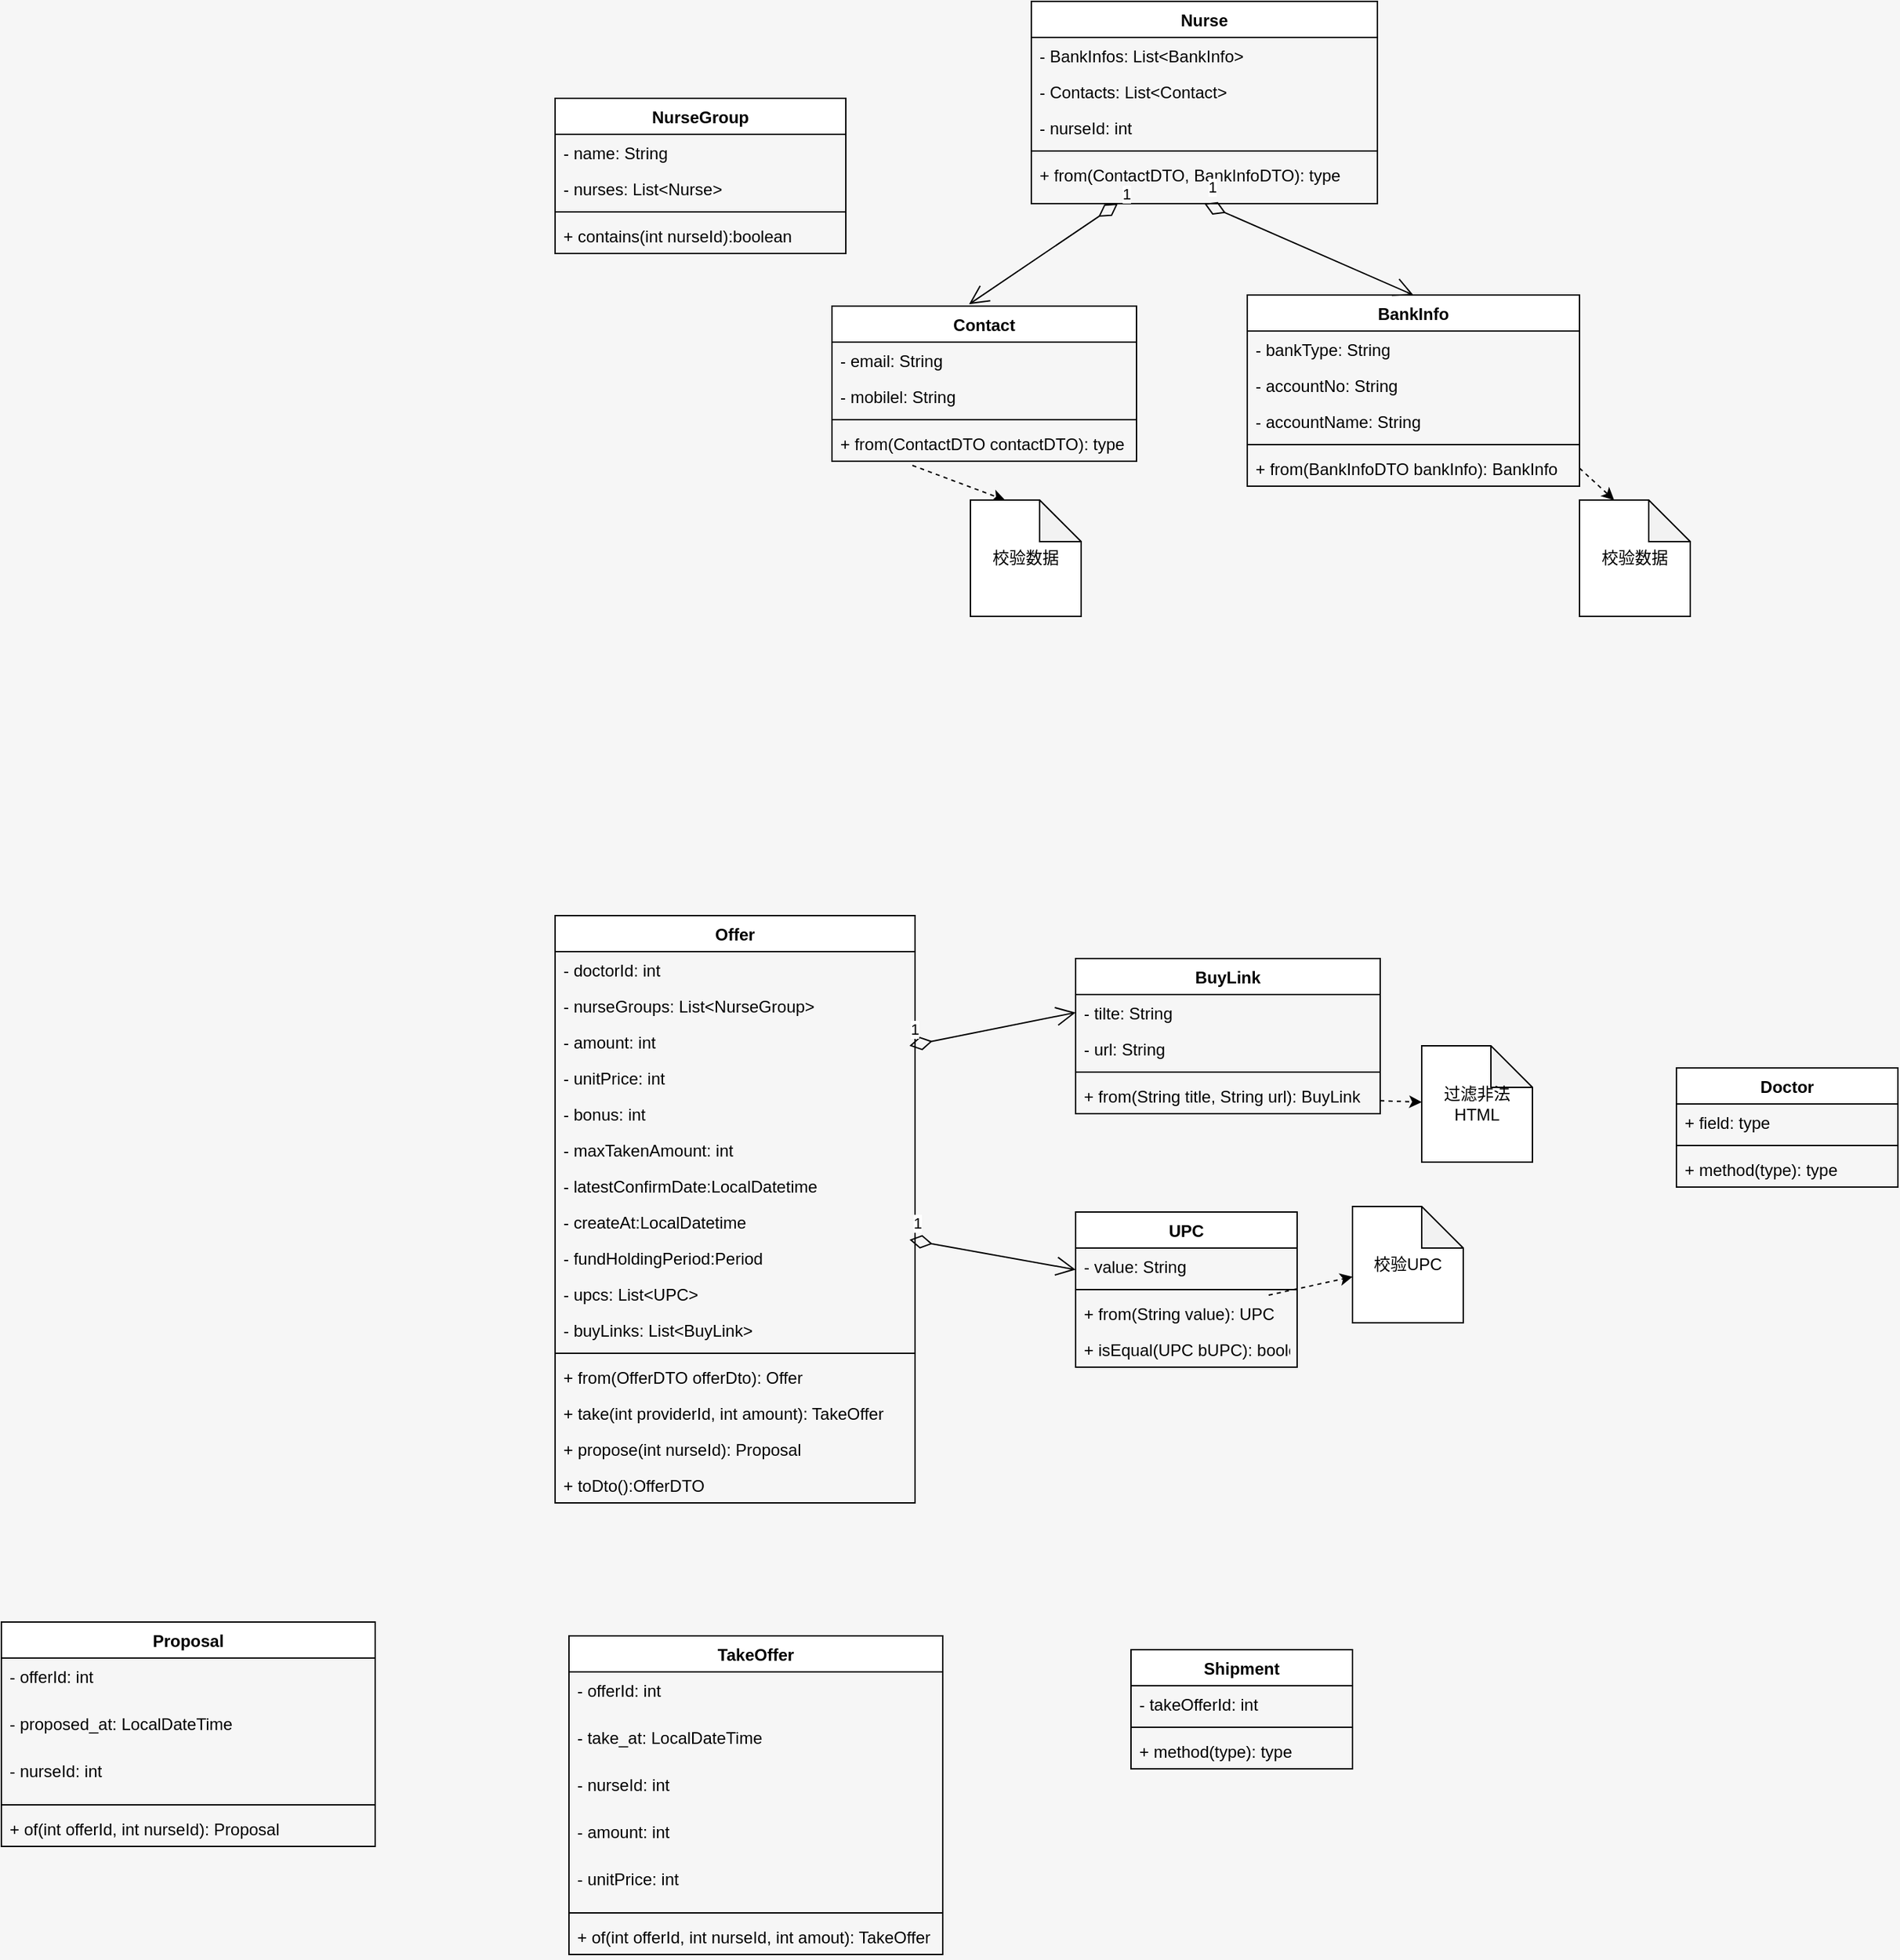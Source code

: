 <mxfile version="17.4.0" type="github">
  <diagram id="Cojw7_Yz68KiZyoo5ue1" name="Page-1">
    <mxGraphModel dx="1865" dy="1692" grid="1" gridSize="10" guides="1" tooltips="1" connect="1" arrows="1" fold="1" page="1" pageScale="1" pageWidth="827" pageHeight="1169" background="#f6f6f6" math="0" shadow="0">
      <root>
        <mxCell id="0" />
        <mxCell id="1" parent="0" />
        <mxCell id="XdXcWir25vY_QgZHu3hT-5" value="Offer" style="swimlane;fontStyle=1;align=center;verticalAlign=top;childLayout=stackLayout;horizontal=1;startSize=26;horizontalStack=0;resizeParent=1;resizeParentMax=0;resizeLast=0;collapsible=1;marginBottom=0;" parent="1" vertex="1">
          <mxGeometry x="290" y="240" width="260" height="424" as="geometry" />
        </mxCell>
        <mxCell id="ikrwxiIN1NQovr5HiK0k-30" value="- doctorId: int" style="text;strokeColor=none;fillColor=none;align=left;verticalAlign=top;spacingLeft=4;spacingRight=4;overflow=hidden;rotatable=0;points=[[0,0.5],[1,0.5]];portConstraint=eastwest;" parent="XdXcWir25vY_QgZHu3hT-5" vertex="1">
          <mxGeometry y="26" width="260" height="26" as="geometry" />
        </mxCell>
        <mxCell id="XdXcWir25vY_QgZHu3hT-28" value="- nurseGroups: List&lt;NurseGroup&gt;" style="text;strokeColor=none;fillColor=none;align=left;verticalAlign=top;spacingLeft=4;spacingRight=4;overflow=hidden;rotatable=0;points=[[0,0.5],[1,0.5]];portConstraint=eastwest;" parent="XdXcWir25vY_QgZHu3hT-5" vertex="1">
          <mxGeometry y="52" width="260" height="26" as="geometry" />
        </mxCell>
        <mxCell id="ikrwxiIN1NQovr5HiK0k-11" value="- amount: int" style="text;strokeColor=none;fillColor=none;align=left;verticalAlign=top;spacingLeft=4;spacingRight=4;overflow=hidden;rotatable=0;points=[[0,0.5],[1,0.5]];portConstraint=eastwest;" parent="XdXcWir25vY_QgZHu3hT-5" vertex="1">
          <mxGeometry y="78" width="260" height="26" as="geometry" />
        </mxCell>
        <mxCell id="CIkfiJMoAI_hj2nqZ_pq-4" value="1" style="endArrow=open;html=1;endSize=12;startArrow=diamondThin;startSize=14;startFill=0;align=left;verticalAlign=bottom;rounded=0;entryX=0;entryY=0.5;entryDx=0;entryDy=0;" edge="1" parent="XdXcWir25vY_QgZHu3hT-5" target="ikrwxiIN1NQovr5HiK0k-33">
          <mxGeometry x="-1" y="3" relative="1" as="geometry">
            <mxPoint x="256" y="94" as="sourcePoint" />
            <mxPoint x="416" y="94" as="targetPoint" />
          </mxGeometry>
        </mxCell>
        <mxCell id="CIkfiJMoAI_hj2nqZ_pq-9" value="- unitPrice: int" style="text;strokeColor=none;fillColor=none;align=left;verticalAlign=top;spacingLeft=4;spacingRight=4;overflow=hidden;rotatable=0;points=[[0,0.5],[1,0.5]];portConstraint=eastwest;" vertex="1" parent="XdXcWir25vY_QgZHu3hT-5">
          <mxGeometry y="104" width="260" height="26" as="geometry" />
        </mxCell>
        <mxCell id="CIkfiJMoAI_hj2nqZ_pq-10" value="- bonus: int" style="text;strokeColor=none;fillColor=none;align=left;verticalAlign=top;spacingLeft=4;spacingRight=4;overflow=hidden;rotatable=0;points=[[0,0.5],[1,0.5]];portConstraint=eastwest;" vertex="1" parent="XdXcWir25vY_QgZHu3hT-5">
          <mxGeometry y="130" width="260" height="26" as="geometry" />
        </mxCell>
        <mxCell id="XdXcWir25vY_QgZHu3hT-6" value="- maxTakenAmount: int" style="text;strokeColor=none;fillColor=none;align=left;verticalAlign=top;spacingLeft=4;spacingRight=4;overflow=hidden;rotatable=0;points=[[0,0.5],[1,0.5]];portConstraint=eastwest;" parent="XdXcWir25vY_QgZHu3hT-5" vertex="1">
          <mxGeometry y="156" width="260" height="26" as="geometry" />
        </mxCell>
        <mxCell id="ikrwxiIN1NQovr5HiK0k-12" value="- latestConfirmDate:LocalDatetime" style="text;strokeColor=none;fillColor=none;align=left;verticalAlign=top;spacingLeft=4;spacingRight=4;overflow=hidden;rotatable=0;points=[[0,0.5],[1,0.5]];portConstraint=eastwest;" parent="XdXcWir25vY_QgZHu3hT-5" vertex="1">
          <mxGeometry y="182" width="260" height="26" as="geometry" />
        </mxCell>
        <mxCell id="ikrwxiIN1NQovr5HiK0k-14" value="- createAt:LocalDatetime" style="text;strokeColor=none;fillColor=none;align=left;verticalAlign=top;spacingLeft=4;spacingRight=4;overflow=hidden;rotatable=0;points=[[0,0.5],[1,0.5]];portConstraint=eastwest;" parent="XdXcWir25vY_QgZHu3hT-5" vertex="1">
          <mxGeometry y="208" width="260" height="26" as="geometry" />
        </mxCell>
        <mxCell id="ikrwxiIN1NQovr5HiK0k-29" value="- fundHoldingPeriod:Period" style="text;strokeColor=none;fillColor=none;align=left;verticalAlign=top;spacingLeft=4;spacingRight=4;overflow=hidden;rotatable=0;points=[[0,0.5],[1,0.5]];portConstraint=eastwest;" parent="XdXcWir25vY_QgZHu3hT-5" vertex="1">
          <mxGeometry y="234" width="260" height="26" as="geometry" />
        </mxCell>
        <mxCell id="ikrwxiIN1NQovr5HiK0k-15" value="- upcs: List&lt;UPC&gt;" style="text;strokeColor=none;fillColor=none;align=left;verticalAlign=top;spacingLeft=4;spacingRight=4;overflow=hidden;rotatable=0;points=[[0,0.5],[1,0.5]];portConstraint=eastwest;" parent="XdXcWir25vY_QgZHu3hT-5" vertex="1">
          <mxGeometry y="260" width="260" height="26" as="geometry" />
        </mxCell>
        <mxCell id="CIkfiJMoAI_hj2nqZ_pq-1" value="- buyLinks: List&lt;BuyLink&gt;" style="text;strokeColor=none;fillColor=none;align=left;verticalAlign=top;spacingLeft=4;spacingRight=4;overflow=hidden;rotatable=0;points=[[0,0.5],[1,0.5]];portConstraint=eastwest;" vertex="1" parent="XdXcWir25vY_QgZHu3hT-5">
          <mxGeometry y="286" width="260" height="26" as="geometry" />
        </mxCell>
        <mxCell id="XdXcWir25vY_QgZHu3hT-7" value="" style="line;strokeWidth=1;fillColor=none;align=left;verticalAlign=middle;spacingTop=-1;spacingLeft=3;spacingRight=3;rotatable=0;labelPosition=right;points=[];portConstraint=eastwest;" parent="XdXcWir25vY_QgZHu3hT-5" vertex="1">
          <mxGeometry y="312" width="260" height="8" as="geometry" />
        </mxCell>
        <mxCell id="CIkfiJMoAI_hj2nqZ_pq-6" value="+ from(OfferDTO offerDto): Offer" style="text;strokeColor=none;fillColor=none;align=left;verticalAlign=top;spacingLeft=4;spacingRight=4;overflow=hidden;rotatable=0;points=[[0,0.5],[1,0.5]];portConstraint=eastwest;" vertex="1" parent="XdXcWir25vY_QgZHu3hT-5">
          <mxGeometry y="320" width="260" height="26" as="geometry" />
        </mxCell>
        <mxCell id="XdXcWir25vY_QgZHu3hT-8" value="+ take(int providerId, int amount): TakeOffer" style="text;strokeColor=none;fillColor=none;align=left;verticalAlign=top;spacingLeft=4;spacingRight=4;overflow=hidden;rotatable=0;points=[[0,0.5],[1,0.5]];portConstraint=eastwest;" parent="XdXcWir25vY_QgZHu3hT-5" vertex="1">
          <mxGeometry y="346" width="260" height="26" as="geometry" />
        </mxCell>
        <mxCell id="ikrwxiIN1NQovr5HiK0k-13" value="+ propose(int nurseId): Proposal" style="text;strokeColor=none;fillColor=none;align=left;verticalAlign=top;spacingLeft=4;spacingRight=4;overflow=hidden;rotatable=0;points=[[0,0.5],[1,0.5]];portConstraint=eastwest;" parent="XdXcWir25vY_QgZHu3hT-5" vertex="1">
          <mxGeometry y="372" width="260" height="26" as="geometry" />
        </mxCell>
        <mxCell id="CIkfiJMoAI_hj2nqZ_pq-7" value="+ toDto():OfferDTO" style="text;strokeColor=none;fillColor=none;align=left;verticalAlign=top;spacingLeft=4;spacingRight=4;overflow=hidden;rotatable=0;points=[[0,0.5],[1,0.5]];portConstraint=eastwest;" vertex="1" parent="XdXcWir25vY_QgZHu3hT-5">
          <mxGeometry y="398" width="260" height="26" as="geometry" />
        </mxCell>
        <mxCell id="XdXcWir25vY_QgZHu3hT-9" value="Nurse" style="swimlane;fontStyle=1;align=center;verticalAlign=top;childLayout=stackLayout;horizontal=1;startSize=26;horizontalStack=0;resizeParent=1;resizeParentMax=0;resizeLast=0;collapsible=1;marginBottom=0;" parent="1" vertex="1">
          <mxGeometry x="634" y="-420" width="250" height="146" as="geometry" />
        </mxCell>
        <mxCell id="XdXcWir25vY_QgZHu3hT-10" value="- BankInfos: List&lt;BankInfo&gt;" style="text;strokeColor=none;fillColor=none;align=left;verticalAlign=top;spacingLeft=4;spacingRight=4;overflow=hidden;rotatable=0;points=[[0,0.5],[1,0.5]];portConstraint=eastwest;" parent="XdXcWir25vY_QgZHu3hT-9" vertex="1">
          <mxGeometry y="26" width="250" height="26" as="geometry" />
        </mxCell>
        <mxCell id="ikrwxiIN1NQovr5HiK0k-44" value="- Contacts: List&lt;Contact&gt;" style="text;strokeColor=none;fillColor=none;align=left;verticalAlign=top;spacingLeft=4;spacingRight=4;overflow=hidden;rotatable=0;points=[[0,0.5],[1,0.5]];portConstraint=eastwest;" parent="XdXcWir25vY_QgZHu3hT-9" vertex="1">
          <mxGeometry y="52" width="250" height="26" as="geometry" />
        </mxCell>
        <mxCell id="ikrwxiIN1NQovr5HiK0k-49" value="- nurseId: int" style="text;strokeColor=none;fillColor=none;align=left;verticalAlign=top;spacingLeft=4;spacingRight=4;overflow=hidden;rotatable=0;points=[[0,0.5],[1,0.5]];portConstraint=eastwest;" parent="XdXcWir25vY_QgZHu3hT-9" vertex="1">
          <mxGeometry y="78" width="250" height="26" as="geometry" />
        </mxCell>
        <mxCell id="XdXcWir25vY_QgZHu3hT-11" value="" style="line;strokeWidth=1;fillColor=none;align=left;verticalAlign=middle;spacingTop=-1;spacingLeft=3;spacingRight=3;rotatable=0;labelPosition=right;points=[];portConstraint=eastwest;" parent="XdXcWir25vY_QgZHu3hT-9" vertex="1">
          <mxGeometry y="104" width="250" height="8" as="geometry" />
        </mxCell>
        <mxCell id="XdXcWir25vY_QgZHu3hT-12" value="+ from(ContactDTO, BankInfoDTO): type" style="text;strokeColor=none;fillColor=none;align=left;verticalAlign=top;spacingLeft=4;spacingRight=4;overflow=hidden;rotatable=0;points=[[0,0.5],[1,0.5]];portConstraint=eastwest;" parent="XdXcWir25vY_QgZHu3hT-9" vertex="1">
          <mxGeometry y="112" width="250" height="34" as="geometry" />
        </mxCell>
        <mxCell id="XdXcWir25vY_QgZHu3hT-13" value="Doctor" style="swimlane;fontStyle=1;align=center;verticalAlign=top;childLayout=stackLayout;horizontal=1;startSize=26;horizontalStack=0;resizeParent=1;resizeParentMax=0;resizeLast=0;collapsible=1;marginBottom=0;" parent="1" vertex="1">
          <mxGeometry x="1100" y="350" width="160" height="86" as="geometry" />
        </mxCell>
        <mxCell id="XdXcWir25vY_QgZHu3hT-14" value="+ field: type" style="text;strokeColor=none;fillColor=none;align=left;verticalAlign=top;spacingLeft=4;spacingRight=4;overflow=hidden;rotatable=0;points=[[0,0.5],[1,0.5]];portConstraint=eastwest;" parent="XdXcWir25vY_QgZHu3hT-13" vertex="1">
          <mxGeometry y="26" width="160" height="26" as="geometry" />
        </mxCell>
        <mxCell id="XdXcWir25vY_QgZHu3hT-15" value="" style="line;strokeWidth=1;fillColor=none;align=left;verticalAlign=middle;spacingTop=-1;spacingLeft=3;spacingRight=3;rotatable=0;labelPosition=right;points=[];portConstraint=eastwest;" parent="XdXcWir25vY_QgZHu3hT-13" vertex="1">
          <mxGeometry y="52" width="160" height="8" as="geometry" />
        </mxCell>
        <mxCell id="XdXcWir25vY_QgZHu3hT-16" value="+ method(type): type" style="text;strokeColor=none;fillColor=none;align=left;verticalAlign=top;spacingLeft=4;spacingRight=4;overflow=hidden;rotatable=0;points=[[0,0.5],[1,0.5]];portConstraint=eastwest;" parent="XdXcWir25vY_QgZHu3hT-13" vertex="1">
          <mxGeometry y="60" width="160" height="26" as="geometry" />
        </mxCell>
        <mxCell id="XdXcWir25vY_QgZHu3hT-20" value="TakeOffer" style="swimlane;fontStyle=1;align=center;verticalAlign=top;childLayout=stackLayout;horizontal=1;startSize=26;horizontalStack=0;resizeParent=1;resizeParentMax=0;resizeLast=0;collapsible=1;marginBottom=0;" parent="1" vertex="1">
          <mxGeometry x="300" y="760" width="270" height="230" as="geometry" />
        </mxCell>
        <mxCell id="XdXcWir25vY_QgZHu3hT-21" value="- offerId: int" style="text;strokeColor=none;fillColor=none;align=left;verticalAlign=top;spacingLeft=4;spacingRight=4;overflow=hidden;rotatable=0;points=[[0,0.5],[1,0.5]];portConstraint=eastwest;" parent="XdXcWir25vY_QgZHu3hT-20" vertex="1">
          <mxGeometry y="26" width="270" height="34" as="geometry" />
        </mxCell>
        <mxCell id="ikrwxiIN1NQovr5HiK0k-20" value="- take_at: LocalDateTime" style="text;strokeColor=none;fillColor=none;align=left;verticalAlign=top;spacingLeft=4;spacingRight=4;overflow=hidden;rotatable=0;points=[[0,0.5],[1,0.5]];portConstraint=eastwest;" parent="XdXcWir25vY_QgZHu3hT-20" vertex="1">
          <mxGeometry y="60" width="270" height="34" as="geometry" />
        </mxCell>
        <mxCell id="XdXcWir25vY_QgZHu3hT-29" value="- nurseId: int" style="text;strokeColor=none;fillColor=none;align=left;verticalAlign=top;spacingLeft=4;spacingRight=4;overflow=hidden;rotatable=0;points=[[0,0.5],[1,0.5]];portConstraint=eastwest;" parent="XdXcWir25vY_QgZHu3hT-20" vertex="1">
          <mxGeometry y="94" width="270" height="34" as="geometry" />
        </mxCell>
        <mxCell id="ikrwxiIN1NQovr5HiK0k-21" value="- amount: int" style="text;strokeColor=none;fillColor=none;align=left;verticalAlign=top;spacingLeft=4;spacingRight=4;overflow=hidden;rotatable=0;points=[[0,0.5],[1,0.5]];portConstraint=eastwest;" parent="XdXcWir25vY_QgZHu3hT-20" vertex="1">
          <mxGeometry y="128" width="270" height="34" as="geometry" />
        </mxCell>
        <mxCell id="CIkfiJMoAI_hj2nqZ_pq-27" value="- unitPrice: int" style="text;strokeColor=none;fillColor=none;align=left;verticalAlign=top;spacingLeft=4;spacingRight=4;overflow=hidden;rotatable=0;points=[[0,0.5],[1,0.5]];portConstraint=eastwest;" vertex="1" parent="XdXcWir25vY_QgZHu3hT-20">
          <mxGeometry y="162" width="270" height="34" as="geometry" />
        </mxCell>
        <mxCell id="XdXcWir25vY_QgZHu3hT-22" value="" style="line;strokeWidth=1;fillColor=none;align=left;verticalAlign=middle;spacingTop=-1;spacingLeft=3;spacingRight=3;rotatable=0;labelPosition=right;points=[];portConstraint=eastwest;" parent="XdXcWir25vY_QgZHu3hT-20" vertex="1">
          <mxGeometry y="196" width="270" height="8" as="geometry" />
        </mxCell>
        <mxCell id="XdXcWir25vY_QgZHu3hT-23" value="+ of(int offerId, int nurseId, int amout): TakeOffer" style="text;strokeColor=none;fillColor=none;align=left;verticalAlign=top;spacingLeft=4;spacingRight=4;overflow=hidden;rotatable=0;points=[[0,0.5],[1,0.5]];portConstraint=eastwest;" parent="XdXcWir25vY_QgZHu3hT-20" vertex="1">
          <mxGeometry y="204" width="270" height="26" as="geometry" />
        </mxCell>
        <mxCell id="XdXcWir25vY_QgZHu3hT-36" value="Contact" style="swimlane;fontStyle=1;align=center;verticalAlign=top;childLayout=stackLayout;horizontal=1;startSize=26;horizontalStack=0;resizeParent=1;resizeParentMax=0;resizeLast=0;collapsible=1;marginBottom=0;" parent="1" vertex="1">
          <mxGeometry x="490" y="-200" width="220" height="112" as="geometry" />
        </mxCell>
        <mxCell id="XdXcWir25vY_QgZHu3hT-37" value="- email: String" style="text;strokeColor=none;fillColor=none;align=left;verticalAlign=top;spacingLeft=4;spacingRight=4;overflow=hidden;rotatable=0;points=[[0,0.5],[1,0.5]];portConstraint=eastwest;" parent="XdXcWir25vY_QgZHu3hT-36" vertex="1">
          <mxGeometry y="26" width="220" height="26" as="geometry" />
        </mxCell>
        <mxCell id="ikrwxiIN1NQovr5HiK0k-43" value="- mobilel: String" style="text;strokeColor=none;fillColor=none;align=left;verticalAlign=top;spacingLeft=4;spacingRight=4;overflow=hidden;rotatable=0;points=[[0,0.5],[1,0.5]];portConstraint=eastwest;" parent="XdXcWir25vY_QgZHu3hT-36" vertex="1">
          <mxGeometry y="52" width="220" height="26" as="geometry" />
        </mxCell>
        <mxCell id="XdXcWir25vY_QgZHu3hT-38" value="" style="line;strokeWidth=1;fillColor=none;align=left;verticalAlign=middle;spacingTop=-1;spacingLeft=3;spacingRight=3;rotatable=0;labelPosition=right;points=[];portConstraint=eastwest;" parent="XdXcWir25vY_QgZHu3hT-36" vertex="1">
          <mxGeometry y="78" width="220" height="8" as="geometry" />
        </mxCell>
        <mxCell id="XdXcWir25vY_QgZHu3hT-39" value="+ from(ContactDTO contactDTO): type" style="text;strokeColor=none;fillColor=none;align=left;verticalAlign=top;spacingLeft=4;spacingRight=4;overflow=hidden;rotatable=0;points=[[0,0.5],[1,0.5]];portConstraint=eastwest;" parent="XdXcWir25vY_QgZHu3hT-36" vertex="1">
          <mxGeometry y="86" width="220" height="26" as="geometry" />
        </mxCell>
        <mxCell id="XdXcWir25vY_QgZHu3hT-40" value="BankInfo" style="swimlane;fontStyle=1;align=center;verticalAlign=top;childLayout=stackLayout;horizontal=1;startSize=26;horizontalStack=0;resizeParent=1;resizeParentMax=0;resizeLast=0;collapsible=1;marginBottom=0;" parent="1" vertex="1">
          <mxGeometry x="790" y="-208" width="240" height="138" as="geometry">
            <mxRectangle x="110" y="237" width="80" height="26" as="alternateBounds" />
          </mxGeometry>
        </mxCell>
        <mxCell id="XdXcWir25vY_QgZHu3hT-41" value="- bankType: String" style="text;strokeColor=none;fillColor=none;align=left;verticalAlign=top;spacingLeft=4;spacingRight=4;overflow=hidden;rotatable=0;points=[[0,0.5],[1,0.5]];portConstraint=eastwest;" parent="XdXcWir25vY_QgZHu3hT-40" vertex="1">
          <mxGeometry y="26" width="240" height="26" as="geometry" />
        </mxCell>
        <mxCell id="ikrwxiIN1NQovr5HiK0k-39" value="- accountNo: String" style="text;strokeColor=none;fillColor=none;align=left;verticalAlign=top;spacingLeft=4;spacingRight=4;overflow=hidden;rotatable=0;points=[[0,0.5],[1,0.5]];portConstraint=eastwest;" parent="XdXcWir25vY_QgZHu3hT-40" vertex="1">
          <mxGeometry y="52" width="240" height="26" as="geometry" />
        </mxCell>
        <mxCell id="ikrwxiIN1NQovr5HiK0k-40" value="- accountName: String" style="text;strokeColor=none;fillColor=none;align=left;verticalAlign=top;spacingLeft=4;spacingRight=4;overflow=hidden;rotatable=0;points=[[0,0.5],[1,0.5]];portConstraint=eastwest;" parent="XdXcWir25vY_QgZHu3hT-40" vertex="1">
          <mxGeometry y="78" width="240" height="26" as="geometry" />
        </mxCell>
        <mxCell id="XdXcWir25vY_QgZHu3hT-42" value="" style="line;strokeWidth=1;fillColor=none;align=left;verticalAlign=middle;spacingTop=-1;spacingLeft=3;spacingRight=3;rotatable=0;labelPosition=right;points=[];portConstraint=eastwest;" parent="XdXcWir25vY_QgZHu3hT-40" vertex="1">
          <mxGeometry y="104" width="240" height="8" as="geometry" />
        </mxCell>
        <mxCell id="XdXcWir25vY_QgZHu3hT-43" value="+ from(BankInfoDTO bankInfo): BankInfo" style="text;strokeColor=none;fillColor=none;align=left;verticalAlign=top;spacingLeft=4;spacingRight=4;overflow=hidden;rotatable=0;points=[[0,0.5],[1,0.5]];portConstraint=eastwest;" parent="XdXcWir25vY_QgZHu3hT-40" vertex="1">
          <mxGeometry y="112" width="240" height="26" as="geometry" />
        </mxCell>
        <mxCell id="ikrwxiIN1NQovr5HiK0k-1" value="NurseGroup" style="swimlane;fontStyle=1;align=center;verticalAlign=top;childLayout=stackLayout;horizontal=1;startSize=26;horizontalStack=0;resizeParent=1;resizeParentMax=0;resizeLast=0;collapsible=1;marginBottom=0;" parent="1" vertex="1">
          <mxGeometry x="290" y="-350" width="210" height="112" as="geometry" />
        </mxCell>
        <mxCell id="ikrwxiIN1NQovr5HiK0k-2" value="- name: String" style="text;strokeColor=none;fillColor=none;align=left;verticalAlign=top;spacingLeft=4;spacingRight=4;overflow=hidden;rotatable=0;points=[[0,0.5],[1,0.5]];portConstraint=eastwest;" parent="ikrwxiIN1NQovr5HiK0k-1" vertex="1">
          <mxGeometry y="26" width="210" height="26" as="geometry" />
        </mxCell>
        <mxCell id="CIkfiJMoAI_hj2nqZ_pq-8" value="- nurses: List&lt;Nurse&gt;" style="text;strokeColor=none;fillColor=none;align=left;verticalAlign=top;spacingLeft=4;spacingRight=4;overflow=hidden;rotatable=0;points=[[0,0.5],[1,0.5]];portConstraint=eastwest;" vertex="1" parent="ikrwxiIN1NQovr5HiK0k-1">
          <mxGeometry y="52" width="210" height="26" as="geometry" />
        </mxCell>
        <mxCell id="ikrwxiIN1NQovr5HiK0k-3" value="" style="line;strokeWidth=1;fillColor=none;align=left;verticalAlign=middle;spacingTop=-1;spacingLeft=3;spacingRight=3;rotatable=0;labelPosition=right;points=[];portConstraint=eastwest;" parent="ikrwxiIN1NQovr5HiK0k-1" vertex="1">
          <mxGeometry y="78" width="210" height="8" as="geometry" />
        </mxCell>
        <mxCell id="ikrwxiIN1NQovr5HiK0k-4" value="+ contains(int nurseId):boolean" style="text;strokeColor=none;fillColor=none;align=left;verticalAlign=top;spacingLeft=4;spacingRight=4;overflow=hidden;rotatable=0;points=[[0,0.5],[1,0.5]];portConstraint=eastwest;" parent="ikrwxiIN1NQovr5HiK0k-1" vertex="1">
          <mxGeometry y="86" width="210" height="26" as="geometry" />
        </mxCell>
        <mxCell id="ikrwxiIN1NQovr5HiK0k-8" value="1" style="endArrow=open;html=1;endSize=12;startArrow=diamondThin;startSize=14;startFill=0;align=left;verticalAlign=bottom;rounded=0;entryX=0.45;entryY=-0.012;entryDx=0;entryDy=0;entryPerimeter=0;exitX=0.25;exitY=1;exitDx=0;exitDy=0;" parent="1" source="XdXcWir25vY_QgZHu3hT-9" target="XdXcWir25vY_QgZHu3hT-36" edge="1">
          <mxGeometry x="-1" y="3" relative="1" as="geometry">
            <mxPoint x="260" y="200" as="sourcePoint" />
            <mxPoint x="390" y="210" as="targetPoint" />
          </mxGeometry>
        </mxCell>
        <mxCell id="ikrwxiIN1NQovr5HiK0k-10" value="1" style="endArrow=open;html=1;endSize=12;startArrow=diamondThin;startSize=14;startFill=0;align=left;verticalAlign=bottom;rounded=0;entryX=0.5;entryY=0;entryDx=0;entryDy=0;exitX=0.5;exitY=1;exitDx=0;exitDy=0;" parent="1" source="XdXcWir25vY_QgZHu3hT-9" target="XdXcWir25vY_QgZHu3hT-40" edge="1">
          <mxGeometry x="-1" y="3" relative="1" as="geometry">
            <mxPoint x="340" y="170" as="sourcePoint" />
            <mxPoint x="172" y="278.968" as="targetPoint" />
          </mxGeometry>
        </mxCell>
        <mxCell id="ikrwxiIN1NQovr5HiK0k-16" value="Shipment" style="swimlane;fontStyle=1;align=center;verticalAlign=top;childLayout=stackLayout;horizontal=1;startSize=26;horizontalStack=0;resizeParent=1;resizeParentMax=0;resizeLast=0;collapsible=1;marginBottom=0;" parent="1" vertex="1">
          <mxGeometry x="706" y="770" width="160" height="86" as="geometry" />
        </mxCell>
        <mxCell id="ikrwxiIN1NQovr5HiK0k-17" value="- takeOfferId: int" style="text;strokeColor=none;fillColor=none;align=left;verticalAlign=top;spacingLeft=4;spacingRight=4;overflow=hidden;rotatable=0;points=[[0,0.5],[1,0.5]];portConstraint=eastwest;" parent="ikrwxiIN1NQovr5HiK0k-16" vertex="1">
          <mxGeometry y="26" width="160" height="26" as="geometry" />
        </mxCell>
        <mxCell id="ikrwxiIN1NQovr5HiK0k-18" value="" style="line;strokeWidth=1;fillColor=none;align=left;verticalAlign=middle;spacingTop=-1;spacingLeft=3;spacingRight=3;rotatable=0;labelPosition=right;points=[];portConstraint=eastwest;" parent="ikrwxiIN1NQovr5HiK0k-16" vertex="1">
          <mxGeometry y="52" width="160" height="8" as="geometry" />
        </mxCell>
        <mxCell id="ikrwxiIN1NQovr5HiK0k-19" value="+ method(type): type" style="text;strokeColor=none;fillColor=none;align=left;verticalAlign=top;spacingLeft=4;spacingRight=4;overflow=hidden;rotatable=0;points=[[0,0.5],[1,0.5]];portConstraint=eastwest;" parent="ikrwxiIN1NQovr5HiK0k-16" vertex="1">
          <mxGeometry y="60" width="160" height="26" as="geometry" />
        </mxCell>
        <mxCell id="ikrwxiIN1NQovr5HiK0k-22" value="UPC" style="swimlane;fontStyle=1;align=center;verticalAlign=top;childLayout=stackLayout;horizontal=1;startSize=26;horizontalStack=0;resizeParent=1;resizeParentMax=0;resizeLast=0;collapsible=1;marginBottom=0;" parent="1" vertex="1">
          <mxGeometry x="666" y="454" width="160" height="112" as="geometry" />
        </mxCell>
        <mxCell id="ikrwxiIN1NQovr5HiK0k-23" value="- value: String" style="text;strokeColor=none;fillColor=none;align=left;verticalAlign=top;spacingLeft=4;spacingRight=4;overflow=hidden;rotatable=0;points=[[0,0.5],[1,0.5]];portConstraint=eastwest;" parent="ikrwxiIN1NQovr5HiK0k-22" vertex="1">
          <mxGeometry y="26" width="160" height="26" as="geometry" />
        </mxCell>
        <mxCell id="ikrwxiIN1NQovr5HiK0k-24" value="" style="line;strokeWidth=1;fillColor=none;align=left;verticalAlign=middle;spacingTop=-1;spacingLeft=3;spacingRight=3;rotatable=0;labelPosition=right;points=[];portConstraint=eastwest;" parent="ikrwxiIN1NQovr5HiK0k-22" vertex="1">
          <mxGeometry y="52" width="160" height="8" as="geometry" />
        </mxCell>
        <mxCell id="ikrwxiIN1NQovr5HiK0k-25" value="+ from(String value): UPC" style="text;strokeColor=none;fillColor=none;align=left;verticalAlign=top;spacingLeft=4;spacingRight=4;overflow=hidden;rotatable=0;points=[[0,0.5],[1,0.5]];portConstraint=eastwest;" parent="ikrwxiIN1NQovr5HiK0k-22" vertex="1">
          <mxGeometry y="60" width="160" height="26" as="geometry" />
        </mxCell>
        <mxCell id="ikrwxiIN1NQovr5HiK0k-28" value="+ isEqual(UPC bUPC): boolean" style="text;strokeColor=none;fillColor=none;align=left;verticalAlign=top;spacingLeft=4;spacingRight=4;overflow=hidden;rotatable=0;points=[[0,0.5],[1,0.5]];portConstraint=eastwest;" parent="ikrwxiIN1NQovr5HiK0k-22" vertex="1">
          <mxGeometry y="86" width="160" height="26" as="geometry" />
        </mxCell>
        <mxCell id="ikrwxiIN1NQovr5HiK0k-26" value="校验UPC" style="shape=note;whiteSpace=wrap;html=1;backgroundOutline=1;darkOpacity=0.05;" parent="1" vertex="1">
          <mxGeometry x="866" y="450" width="80" height="84" as="geometry" />
        </mxCell>
        <mxCell id="ikrwxiIN1NQovr5HiK0k-27" value="" style="edgeStyle=none;rounded=0;orthogonalLoop=1;jettySize=auto;html=1;dashed=1;" parent="1" source="ikrwxiIN1NQovr5HiK0k-25" target="ikrwxiIN1NQovr5HiK0k-26" edge="1">
          <mxGeometry relative="1" as="geometry" />
        </mxCell>
        <mxCell id="ikrwxiIN1NQovr5HiK0k-32" value="BuyLink" style="swimlane;fontStyle=1;align=center;verticalAlign=top;childLayout=stackLayout;horizontal=1;startSize=26;horizontalStack=0;resizeParent=1;resizeParentMax=0;resizeLast=0;collapsible=1;marginBottom=0;" parent="1" vertex="1">
          <mxGeometry x="666" y="271" width="220" height="112" as="geometry" />
        </mxCell>
        <mxCell id="ikrwxiIN1NQovr5HiK0k-33" value="- tilte: String" style="text;strokeColor=none;fillColor=none;align=left;verticalAlign=top;spacingLeft=4;spacingRight=4;overflow=hidden;rotatable=0;points=[[0,0.5],[1,0.5]];portConstraint=eastwest;" parent="ikrwxiIN1NQovr5HiK0k-32" vertex="1">
          <mxGeometry y="26" width="220" height="26" as="geometry" />
        </mxCell>
        <mxCell id="CIkfiJMoAI_hj2nqZ_pq-2" value="- url: String" style="text;strokeColor=none;fillColor=none;align=left;verticalAlign=top;spacingLeft=4;spacingRight=4;overflow=hidden;rotatable=0;points=[[0,0.5],[1,0.5]];portConstraint=eastwest;" vertex="1" parent="ikrwxiIN1NQovr5HiK0k-32">
          <mxGeometry y="52" width="220" height="26" as="geometry" />
        </mxCell>
        <mxCell id="ikrwxiIN1NQovr5HiK0k-34" value="" style="line;strokeWidth=1;fillColor=none;align=left;verticalAlign=middle;spacingTop=-1;spacingLeft=3;spacingRight=3;rotatable=0;labelPosition=right;points=[];portConstraint=eastwest;" parent="ikrwxiIN1NQovr5HiK0k-32" vertex="1">
          <mxGeometry y="78" width="220" height="8" as="geometry" />
        </mxCell>
        <mxCell id="ikrwxiIN1NQovr5HiK0k-35" value="+ from(String title, String url): BuyLink" style="text;strokeColor=none;fillColor=none;align=left;verticalAlign=top;spacingLeft=4;spacingRight=4;overflow=hidden;rotatable=0;points=[[0,0.5],[1,0.5]];portConstraint=eastwest;" parent="ikrwxiIN1NQovr5HiK0k-32" vertex="1">
          <mxGeometry y="86" width="220" height="26" as="geometry" />
        </mxCell>
        <mxCell id="ikrwxiIN1NQovr5HiK0k-37" value="过滤非法HTML" style="shape=note;whiteSpace=wrap;html=1;backgroundOutline=1;darkOpacity=0.05;" parent="1" vertex="1">
          <mxGeometry x="916" y="334" width="80" height="84" as="geometry" />
        </mxCell>
        <mxCell id="ikrwxiIN1NQovr5HiK0k-38" value="" style="edgeStyle=none;rounded=0;orthogonalLoop=1;jettySize=auto;html=1;dashed=1;" parent="1" source="ikrwxiIN1NQovr5HiK0k-35" target="ikrwxiIN1NQovr5HiK0k-37" edge="1">
          <mxGeometry relative="1" as="geometry" />
        </mxCell>
        <mxCell id="ikrwxiIN1NQovr5HiK0k-41" value="校验数据" style="shape=note;whiteSpace=wrap;html=1;backgroundOutline=1;darkOpacity=0.05;" parent="1" vertex="1">
          <mxGeometry x="1030" y="-60" width="80" height="84" as="geometry" />
        </mxCell>
        <mxCell id="ikrwxiIN1NQovr5HiK0k-42" style="edgeStyle=none;rounded=0;orthogonalLoop=1;jettySize=auto;html=1;exitX=1;exitY=0.5;exitDx=0;exitDy=0;entryX=0;entryY=0;entryDx=25;entryDy=0;entryPerimeter=0;dashed=1;" parent="1" source="XdXcWir25vY_QgZHu3hT-43" target="ikrwxiIN1NQovr5HiK0k-41" edge="1">
          <mxGeometry relative="1" as="geometry" />
        </mxCell>
        <mxCell id="ikrwxiIN1NQovr5HiK0k-48" style="edgeStyle=none;rounded=0;orthogonalLoop=1;jettySize=auto;html=1;exitX=0.264;exitY=1.115;exitDx=0;exitDy=0;exitPerimeter=0;dashed=1;entryX=0;entryY=0;entryDx=25;entryDy=0;entryPerimeter=0;" parent="1" source="XdXcWir25vY_QgZHu3hT-39" target="ikrwxiIN1NQovr5HiK0k-45" edge="1">
          <mxGeometry relative="1" as="geometry">
            <mxPoint x="110" y="390" as="targetPoint" />
          </mxGeometry>
        </mxCell>
        <mxCell id="ikrwxiIN1NQovr5HiK0k-45" value="校验数据" style="shape=note;whiteSpace=wrap;html=1;backgroundOutline=1;darkOpacity=0.05;" parent="1" vertex="1">
          <mxGeometry x="590" y="-60" width="80" height="84" as="geometry" />
        </mxCell>
        <mxCell id="CIkfiJMoAI_hj2nqZ_pq-5" value="1" style="endArrow=open;html=1;endSize=12;startArrow=diamondThin;startSize=14;startFill=0;align=left;verticalAlign=bottom;rounded=0;" edge="1" parent="1" target="ikrwxiIN1NQovr5HiK0k-22">
          <mxGeometry x="-1" y="3" relative="1" as="geometry">
            <mxPoint x="546" y="474" as="sourcePoint" />
            <mxPoint x="706" y="474" as="targetPoint" />
          </mxGeometry>
        </mxCell>
        <mxCell id="CIkfiJMoAI_hj2nqZ_pq-20" value="Proposal" style="swimlane;fontStyle=1;align=center;verticalAlign=top;childLayout=stackLayout;horizontal=1;startSize=26;horizontalStack=0;resizeParent=1;resizeParentMax=0;resizeLast=0;collapsible=1;marginBottom=0;" vertex="1" parent="1">
          <mxGeometry x="-110" y="750" width="270" height="162" as="geometry" />
        </mxCell>
        <mxCell id="CIkfiJMoAI_hj2nqZ_pq-21" value="- offerId: int" style="text;strokeColor=none;fillColor=none;align=left;verticalAlign=top;spacingLeft=4;spacingRight=4;overflow=hidden;rotatable=0;points=[[0,0.5],[1,0.5]];portConstraint=eastwest;" vertex="1" parent="CIkfiJMoAI_hj2nqZ_pq-20">
          <mxGeometry y="26" width="270" height="34" as="geometry" />
        </mxCell>
        <mxCell id="CIkfiJMoAI_hj2nqZ_pq-22" value="- proposed_at: LocalDateTime" style="text;strokeColor=none;fillColor=none;align=left;verticalAlign=top;spacingLeft=4;spacingRight=4;overflow=hidden;rotatable=0;points=[[0,0.5],[1,0.5]];portConstraint=eastwest;" vertex="1" parent="CIkfiJMoAI_hj2nqZ_pq-20">
          <mxGeometry y="60" width="270" height="34" as="geometry" />
        </mxCell>
        <mxCell id="CIkfiJMoAI_hj2nqZ_pq-23" value="- nurseId: int" style="text;strokeColor=none;fillColor=none;align=left;verticalAlign=top;spacingLeft=4;spacingRight=4;overflow=hidden;rotatable=0;points=[[0,0.5],[1,0.5]];portConstraint=eastwest;" vertex="1" parent="CIkfiJMoAI_hj2nqZ_pq-20">
          <mxGeometry y="94" width="270" height="34" as="geometry" />
        </mxCell>
        <mxCell id="CIkfiJMoAI_hj2nqZ_pq-25" value="" style="line;strokeWidth=1;fillColor=none;align=left;verticalAlign=middle;spacingTop=-1;spacingLeft=3;spacingRight=3;rotatable=0;labelPosition=right;points=[];portConstraint=eastwest;" vertex="1" parent="CIkfiJMoAI_hj2nqZ_pq-20">
          <mxGeometry y="128" width="270" height="8" as="geometry" />
        </mxCell>
        <mxCell id="CIkfiJMoAI_hj2nqZ_pq-26" value="+ of(int offerId, int nurseId): Proposal" style="text;strokeColor=none;fillColor=none;align=left;verticalAlign=top;spacingLeft=4;spacingRight=4;overflow=hidden;rotatable=0;points=[[0,0.5],[1,0.5]];portConstraint=eastwest;" vertex="1" parent="CIkfiJMoAI_hj2nqZ_pq-20">
          <mxGeometry y="136" width="270" height="26" as="geometry" />
        </mxCell>
      </root>
    </mxGraphModel>
  </diagram>
</mxfile>
